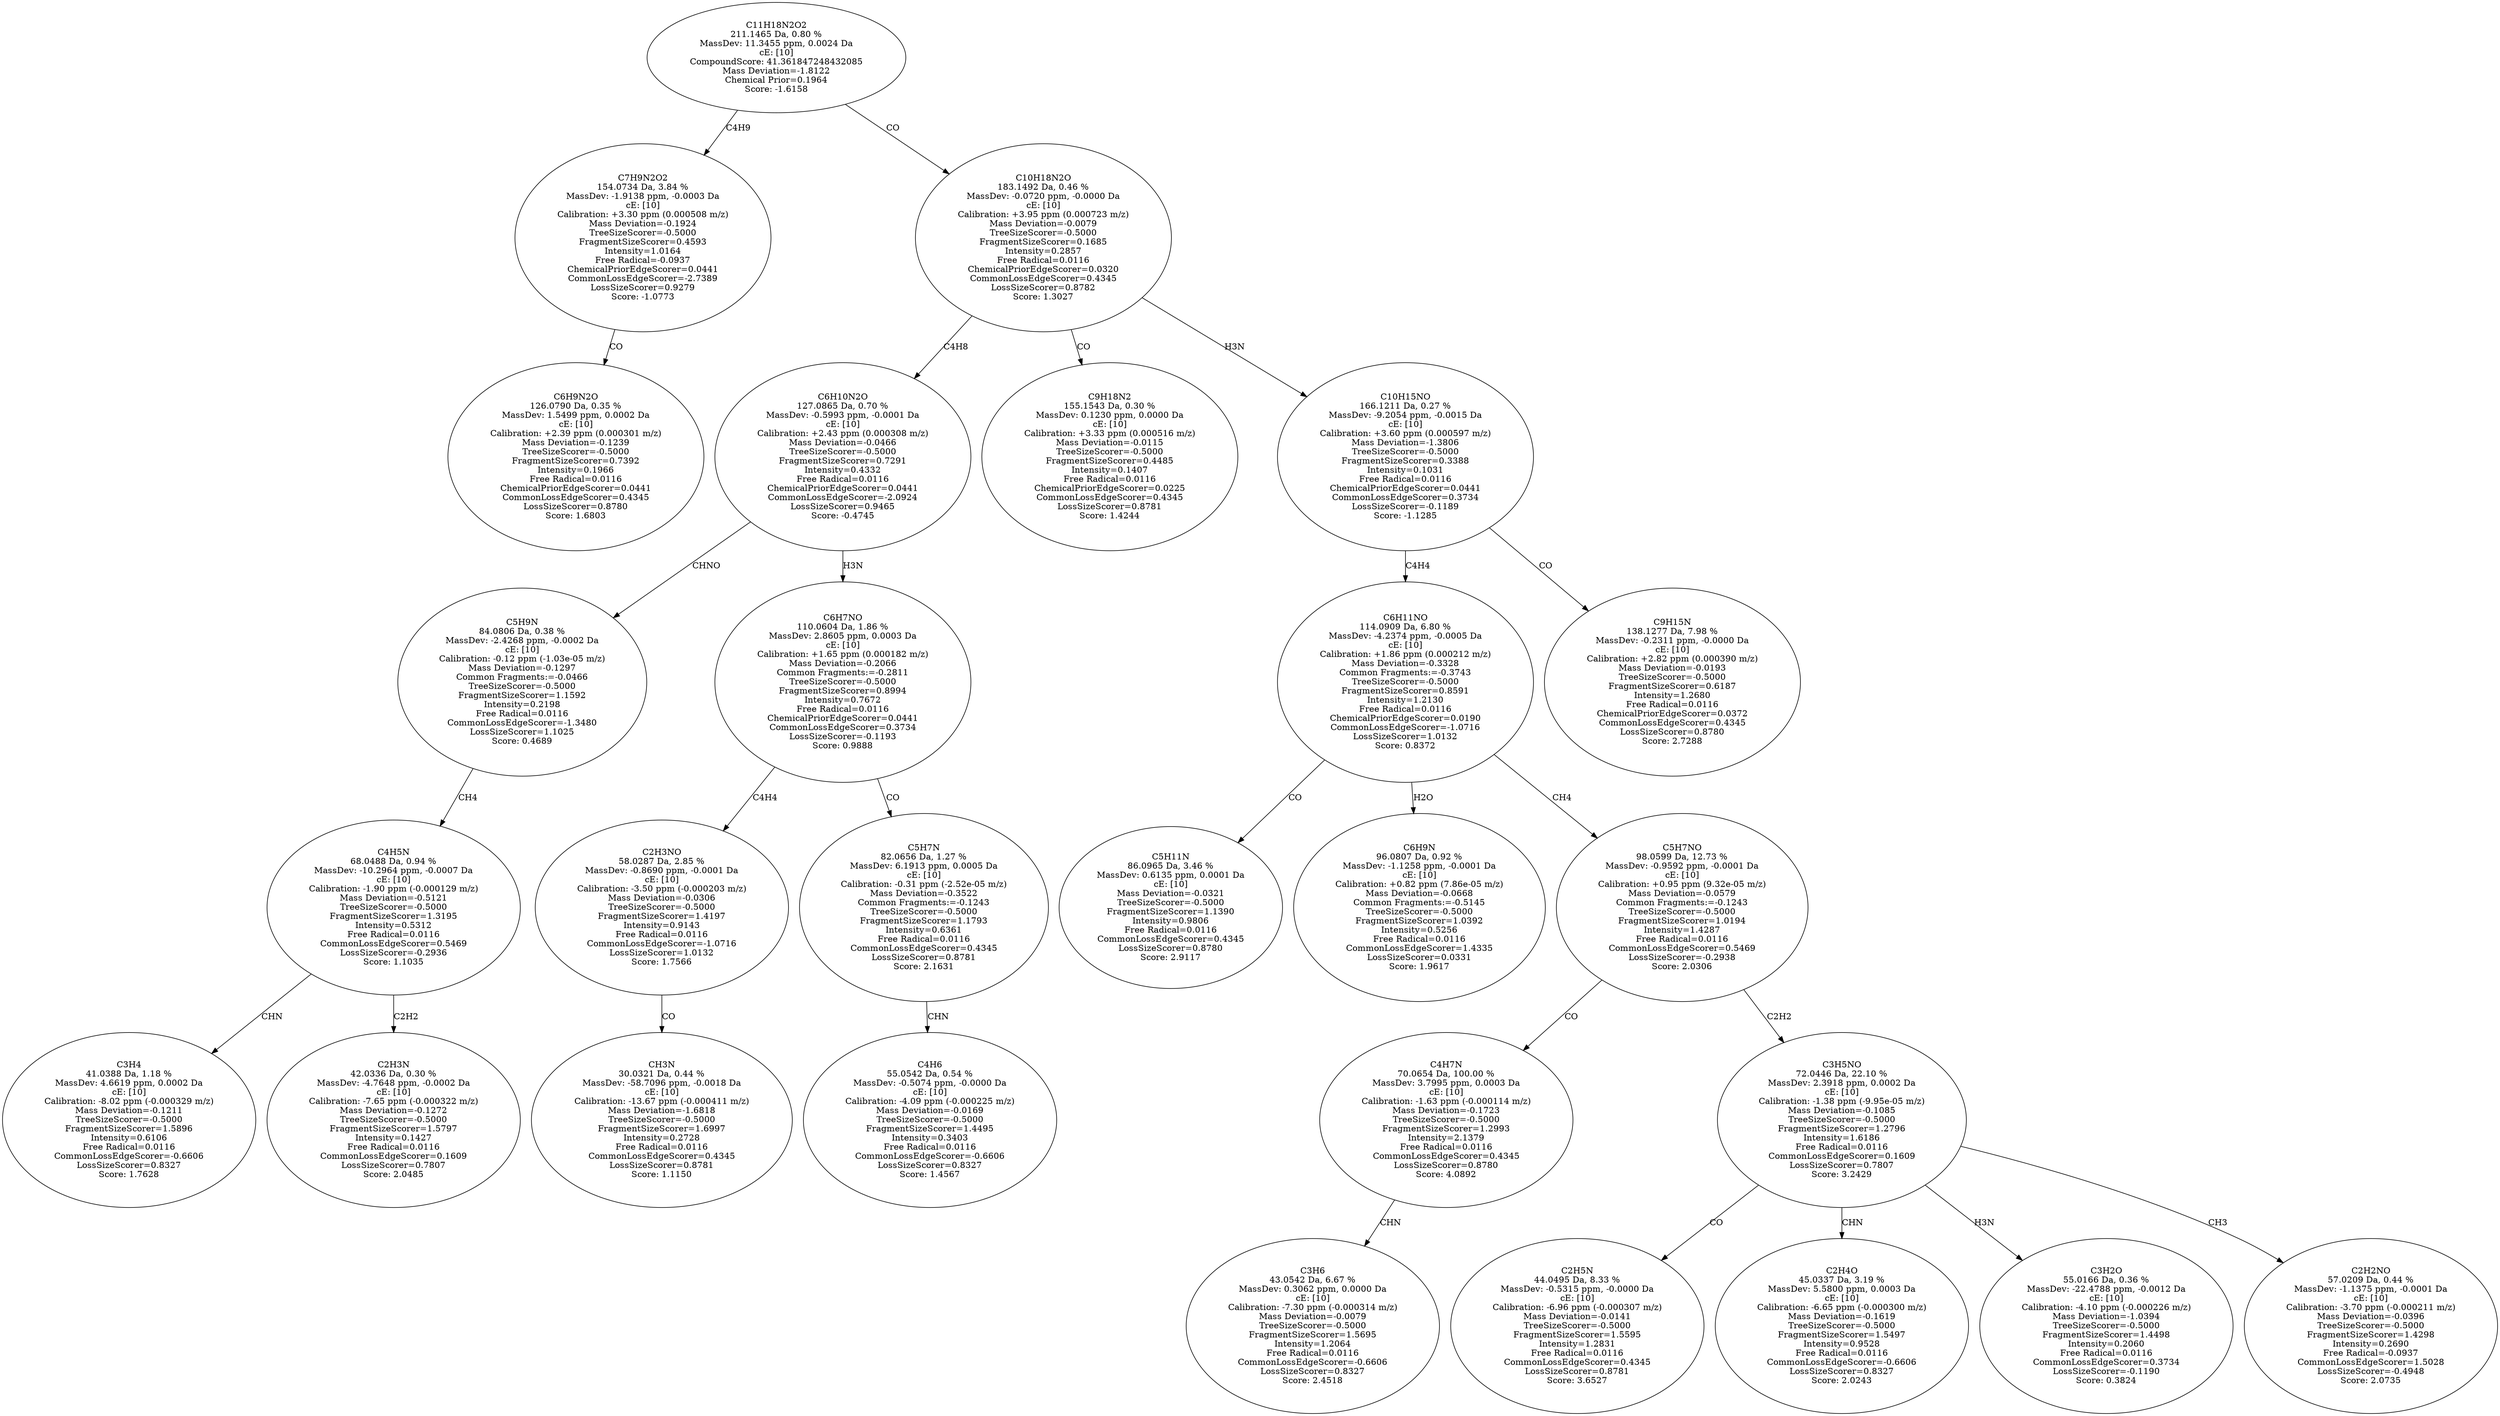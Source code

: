 strict digraph {
v1 [label="C6H9N2O\n126.0790 Da, 0.35 %\nMassDev: 1.5499 ppm, 0.0002 Da\ncE: [10]\nCalibration: +2.39 ppm (0.000301 m/z)\nMass Deviation=-0.1239\nTreeSizeScorer=-0.5000\nFragmentSizeScorer=0.7392\nIntensity=0.1966\nFree Radical=0.0116\nChemicalPriorEdgeScorer=0.0441\nCommonLossEdgeScorer=0.4345\nLossSizeScorer=0.8780\nScore: 1.6803"];
v2 [label="C7H9N2O2\n154.0734 Da, 3.84 %\nMassDev: -1.9138 ppm, -0.0003 Da\ncE: [10]\nCalibration: +3.30 ppm (0.000508 m/z)\nMass Deviation=-0.1924\nTreeSizeScorer=-0.5000\nFragmentSizeScorer=0.4593\nIntensity=1.0164\nFree Radical=-0.0937\nChemicalPriorEdgeScorer=0.0441\nCommonLossEdgeScorer=-2.7389\nLossSizeScorer=0.9279\nScore: -1.0773"];
v3 [label="C3H4\n41.0388 Da, 1.18 %\nMassDev: 4.6619 ppm, 0.0002 Da\ncE: [10]\nCalibration: -8.02 ppm (-0.000329 m/z)\nMass Deviation=-0.1211\nTreeSizeScorer=-0.5000\nFragmentSizeScorer=1.5896\nIntensity=0.6106\nFree Radical=0.0116\nCommonLossEdgeScorer=-0.6606\nLossSizeScorer=0.8327\nScore: 1.7628"];
v4 [label="C2H3N\n42.0336 Da, 0.30 %\nMassDev: -4.7648 ppm, -0.0002 Da\ncE: [10]\nCalibration: -7.65 ppm (-0.000322 m/z)\nMass Deviation=-0.1272\nTreeSizeScorer=-0.5000\nFragmentSizeScorer=1.5797\nIntensity=0.1427\nFree Radical=0.0116\nCommonLossEdgeScorer=0.1609\nLossSizeScorer=0.7807\nScore: 2.0485"];
v5 [label="C4H5N\n68.0488 Da, 0.94 %\nMassDev: -10.2964 ppm, -0.0007 Da\ncE: [10]\nCalibration: -1.90 ppm (-0.000129 m/z)\nMass Deviation=-0.5121\nTreeSizeScorer=-0.5000\nFragmentSizeScorer=1.3195\nIntensity=0.5312\nFree Radical=0.0116\nCommonLossEdgeScorer=0.5469\nLossSizeScorer=-0.2936\nScore: 1.1035"];
v6 [label="C5H9N\n84.0806 Da, 0.38 %\nMassDev: -2.4268 ppm, -0.0002 Da\ncE: [10]\nCalibration: -0.12 ppm (-1.03e-05 m/z)\nMass Deviation=-0.1297\nCommon Fragments:=-0.0466\nTreeSizeScorer=-0.5000\nFragmentSizeScorer=1.1592\nIntensity=0.2198\nFree Radical=0.0116\nCommonLossEdgeScorer=-1.3480\nLossSizeScorer=1.1025\nScore: 0.4689"];
v7 [label="CH3N\n30.0321 Da, 0.44 %\nMassDev: -58.7096 ppm, -0.0018 Da\ncE: [10]\nCalibration: -13.67 ppm (-0.000411 m/z)\nMass Deviation=-1.6818\nTreeSizeScorer=-0.5000\nFragmentSizeScorer=1.6997\nIntensity=0.2728\nFree Radical=0.0116\nCommonLossEdgeScorer=0.4345\nLossSizeScorer=0.8781\nScore: 1.1150"];
v8 [label="C2H3NO\n58.0287 Da, 2.85 %\nMassDev: -0.8690 ppm, -0.0001 Da\ncE: [10]\nCalibration: -3.50 ppm (-0.000203 m/z)\nMass Deviation=-0.0306\nTreeSizeScorer=-0.5000\nFragmentSizeScorer=1.4197\nIntensity=0.9143\nFree Radical=0.0116\nCommonLossEdgeScorer=-1.0716\nLossSizeScorer=1.0132\nScore: 1.7566"];
v9 [label="C4H6\n55.0542 Da, 0.54 %\nMassDev: -0.5074 ppm, -0.0000 Da\ncE: [10]\nCalibration: -4.09 ppm (-0.000225 m/z)\nMass Deviation=-0.0169\nTreeSizeScorer=-0.5000\nFragmentSizeScorer=1.4495\nIntensity=0.3403\nFree Radical=0.0116\nCommonLossEdgeScorer=-0.6606\nLossSizeScorer=0.8327\nScore: 1.4567"];
v10 [label="C5H7N\n82.0656 Da, 1.27 %\nMassDev: 6.1913 ppm, 0.0005 Da\ncE: [10]\nCalibration: -0.31 ppm (-2.52e-05 m/z)\nMass Deviation=-0.3522\nCommon Fragments:=-0.1243\nTreeSizeScorer=-0.5000\nFragmentSizeScorer=1.1793\nIntensity=0.6361\nFree Radical=0.0116\nCommonLossEdgeScorer=0.4345\nLossSizeScorer=0.8781\nScore: 2.1631"];
v11 [label="C6H7NO\n110.0604 Da, 1.86 %\nMassDev: 2.8605 ppm, 0.0003 Da\ncE: [10]\nCalibration: +1.65 ppm (0.000182 m/z)\nMass Deviation=-0.2066\nCommon Fragments:=-0.2811\nTreeSizeScorer=-0.5000\nFragmentSizeScorer=0.8994\nIntensity=0.7672\nFree Radical=0.0116\nChemicalPriorEdgeScorer=0.0441\nCommonLossEdgeScorer=0.3734\nLossSizeScorer=-0.1193\nScore: 0.9888"];
v12 [label="C6H10N2O\n127.0865 Da, 0.70 %\nMassDev: -0.5993 ppm, -0.0001 Da\ncE: [10]\nCalibration: +2.43 ppm (0.000308 m/z)\nMass Deviation=-0.0466\nTreeSizeScorer=-0.5000\nFragmentSizeScorer=0.7291\nIntensity=0.4332\nFree Radical=0.0116\nChemicalPriorEdgeScorer=0.0441\nCommonLossEdgeScorer=-2.0924\nLossSizeScorer=0.9465\nScore: -0.4745"];
v13 [label="C9H18N2\n155.1543 Da, 0.30 %\nMassDev: 0.1230 ppm, 0.0000 Da\ncE: [10]\nCalibration: +3.33 ppm (0.000516 m/z)\nMass Deviation=-0.0115\nTreeSizeScorer=-0.5000\nFragmentSizeScorer=0.4485\nIntensity=0.1407\nFree Radical=0.0116\nChemicalPriorEdgeScorer=0.0225\nCommonLossEdgeScorer=0.4345\nLossSizeScorer=0.8781\nScore: 1.4244"];
v14 [label="C5H11N\n86.0965 Da, 3.46 %\nMassDev: 0.6135 ppm, 0.0001 Da\ncE: [10]\nMass Deviation=-0.0321\nTreeSizeScorer=-0.5000\nFragmentSizeScorer=1.1390\nIntensity=0.9806\nFree Radical=0.0116\nCommonLossEdgeScorer=0.4345\nLossSizeScorer=0.8780\nScore: 2.9117"];
v15 [label="C6H9N\n96.0807 Da, 0.92 %\nMassDev: -1.1258 ppm, -0.0001 Da\ncE: [10]\nCalibration: +0.82 ppm (7.86e-05 m/z)\nMass Deviation=-0.0668\nCommon Fragments:=-0.5145\nTreeSizeScorer=-0.5000\nFragmentSizeScorer=1.0392\nIntensity=0.5256\nFree Radical=0.0116\nCommonLossEdgeScorer=1.4335\nLossSizeScorer=0.0331\nScore: 1.9617"];
v16 [label="C3H6\n43.0542 Da, 6.67 %\nMassDev: 0.3062 ppm, 0.0000 Da\ncE: [10]\nCalibration: -7.30 ppm (-0.000314 m/z)\nMass Deviation=-0.0079\nTreeSizeScorer=-0.5000\nFragmentSizeScorer=1.5695\nIntensity=1.2064\nFree Radical=0.0116\nCommonLossEdgeScorer=-0.6606\nLossSizeScorer=0.8327\nScore: 2.4518"];
v17 [label="C4H7N\n70.0654 Da, 100.00 %\nMassDev: 3.7995 ppm, 0.0003 Da\ncE: [10]\nCalibration: -1.63 ppm (-0.000114 m/z)\nMass Deviation=-0.1723\nTreeSizeScorer=-0.5000\nFragmentSizeScorer=1.2993\nIntensity=2.1379\nFree Radical=0.0116\nCommonLossEdgeScorer=0.4345\nLossSizeScorer=0.8780\nScore: 4.0892"];
v18 [label="C2H5N\n44.0495 Da, 8.33 %\nMassDev: -0.5315 ppm, -0.0000 Da\ncE: [10]\nCalibration: -6.96 ppm (-0.000307 m/z)\nMass Deviation=-0.0141\nTreeSizeScorer=-0.5000\nFragmentSizeScorer=1.5595\nIntensity=1.2831\nFree Radical=0.0116\nCommonLossEdgeScorer=0.4345\nLossSizeScorer=0.8781\nScore: 3.6527"];
v19 [label="C2H4O\n45.0337 Da, 3.19 %\nMassDev: 5.5800 ppm, 0.0003 Da\ncE: [10]\nCalibration: -6.65 ppm (-0.000300 m/z)\nMass Deviation=-0.1619\nTreeSizeScorer=-0.5000\nFragmentSizeScorer=1.5497\nIntensity=0.9528\nFree Radical=0.0116\nCommonLossEdgeScorer=-0.6606\nLossSizeScorer=0.8327\nScore: 2.0243"];
v20 [label="C3H2O\n55.0166 Da, 0.36 %\nMassDev: -22.4788 ppm, -0.0012 Da\ncE: [10]\nCalibration: -4.10 ppm (-0.000226 m/z)\nMass Deviation=-1.0394\nTreeSizeScorer=-0.5000\nFragmentSizeScorer=1.4498\nIntensity=0.2060\nFree Radical=0.0116\nCommonLossEdgeScorer=0.3734\nLossSizeScorer=-0.1190\nScore: 0.3824"];
v21 [label="C2H2NO\n57.0209 Da, 0.44 %\nMassDev: -1.1375 ppm, -0.0001 Da\ncE: [10]\nCalibration: -3.70 ppm (-0.000211 m/z)\nMass Deviation=-0.0396\nTreeSizeScorer=-0.5000\nFragmentSizeScorer=1.4298\nIntensity=0.2690\nFree Radical=-0.0937\nCommonLossEdgeScorer=1.5028\nLossSizeScorer=-0.4948\nScore: 2.0735"];
v22 [label="C3H5NO\n72.0446 Da, 22.10 %\nMassDev: 2.3918 ppm, 0.0002 Da\ncE: [10]\nCalibration: -1.38 ppm (-9.95e-05 m/z)\nMass Deviation=-0.1085\nTreeSizeScorer=-0.5000\nFragmentSizeScorer=1.2796\nIntensity=1.6186\nFree Radical=0.0116\nCommonLossEdgeScorer=0.1609\nLossSizeScorer=0.7807\nScore: 3.2429"];
v23 [label="C5H7NO\n98.0599 Da, 12.73 %\nMassDev: -0.9592 ppm, -0.0001 Da\ncE: [10]\nCalibration: +0.95 ppm (9.32e-05 m/z)\nMass Deviation=-0.0579\nCommon Fragments:=-0.1243\nTreeSizeScorer=-0.5000\nFragmentSizeScorer=1.0194\nIntensity=1.4287\nFree Radical=0.0116\nCommonLossEdgeScorer=0.5469\nLossSizeScorer=-0.2938\nScore: 2.0306"];
v24 [label="C6H11NO\n114.0909 Da, 6.80 %\nMassDev: -4.2374 ppm, -0.0005 Da\ncE: [10]\nCalibration: +1.86 ppm (0.000212 m/z)\nMass Deviation=-0.3328\nCommon Fragments:=-0.3743\nTreeSizeScorer=-0.5000\nFragmentSizeScorer=0.8591\nIntensity=1.2130\nFree Radical=0.0116\nChemicalPriorEdgeScorer=0.0190\nCommonLossEdgeScorer=-1.0716\nLossSizeScorer=1.0132\nScore: 0.8372"];
v25 [label="C9H15N\n138.1277 Da, 7.98 %\nMassDev: -0.2311 ppm, -0.0000 Da\ncE: [10]\nCalibration: +2.82 ppm (0.000390 m/z)\nMass Deviation=-0.0193\nTreeSizeScorer=-0.5000\nFragmentSizeScorer=0.6187\nIntensity=1.2680\nFree Radical=0.0116\nChemicalPriorEdgeScorer=0.0372\nCommonLossEdgeScorer=0.4345\nLossSizeScorer=0.8780\nScore: 2.7288"];
v26 [label="C10H15NO\n166.1211 Da, 0.27 %\nMassDev: -9.2054 ppm, -0.0015 Da\ncE: [10]\nCalibration: +3.60 ppm (0.000597 m/z)\nMass Deviation=-1.3806\nTreeSizeScorer=-0.5000\nFragmentSizeScorer=0.3388\nIntensity=0.1031\nFree Radical=0.0116\nChemicalPriorEdgeScorer=0.0441\nCommonLossEdgeScorer=0.3734\nLossSizeScorer=-0.1189\nScore: -1.1285"];
v27 [label="C10H18N2O\n183.1492 Da, 0.46 %\nMassDev: -0.0720 ppm, -0.0000 Da\ncE: [10]\nCalibration: +3.95 ppm (0.000723 m/z)\nMass Deviation=-0.0079\nTreeSizeScorer=-0.5000\nFragmentSizeScorer=0.1685\nIntensity=0.2857\nFree Radical=0.0116\nChemicalPriorEdgeScorer=0.0320\nCommonLossEdgeScorer=0.4345\nLossSizeScorer=0.8782\nScore: 1.3027"];
v28 [label="C11H18N2O2\n211.1465 Da, 0.80 %\nMassDev: 11.3455 ppm, 0.0024 Da\ncE: [10]\nCompoundScore: 41.361847248432085\nMass Deviation=-1.8122\nChemical Prior=0.1964\nScore: -1.6158"];
v2 -> v1 [label="CO"];
v28 -> v2 [label="C4H9"];
v5 -> v3 [label="CHN"];
v5 -> v4 [label="C2H2"];
v6 -> v5 [label="CH4"];
v12 -> v6 [label="CHNO"];
v8 -> v7 [label="CO"];
v11 -> v8 [label="C4H4"];
v10 -> v9 [label="CHN"];
v11 -> v10 [label="CO"];
v12 -> v11 [label="H3N"];
v27 -> v12 [label="C4H8"];
v27 -> v13 [label="CO"];
v24 -> v14 [label="CO"];
v24 -> v15 [label="H2O"];
v17 -> v16 [label="CHN"];
v23 -> v17 [label="CO"];
v22 -> v18 [label="CO"];
v22 -> v19 [label="CHN"];
v22 -> v20 [label="H3N"];
v22 -> v21 [label="CH3"];
v23 -> v22 [label="C2H2"];
v24 -> v23 [label="CH4"];
v26 -> v24 [label="C4H4"];
v26 -> v25 [label="CO"];
v27 -> v26 [label="H3N"];
v28 -> v27 [label="CO"];
}